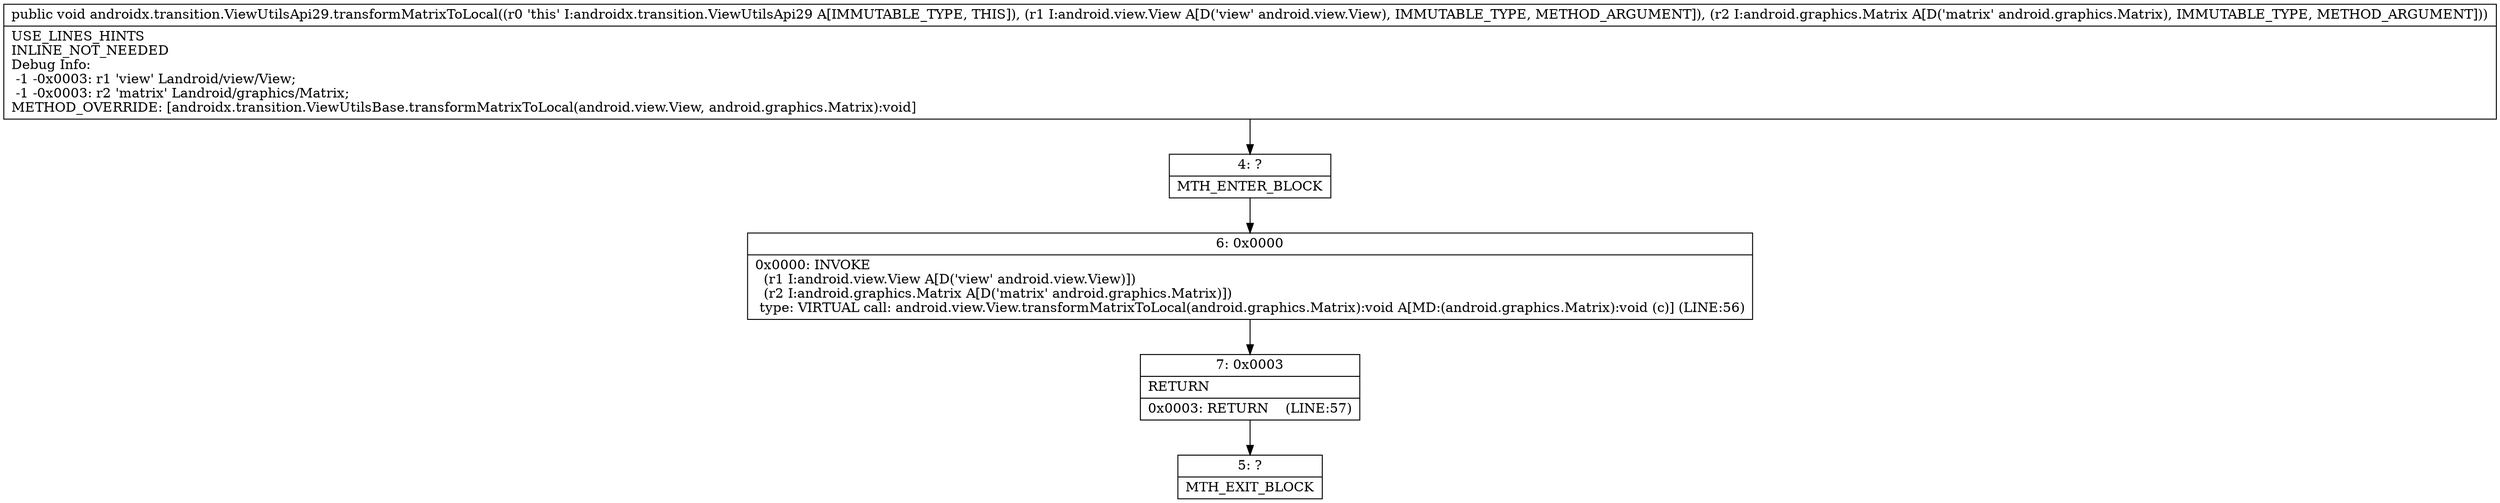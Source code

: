 digraph "CFG forandroidx.transition.ViewUtilsApi29.transformMatrixToLocal(Landroid\/view\/View;Landroid\/graphics\/Matrix;)V" {
Node_4 [shape=record,label="{4\:\ ?|MTH_ENTER_BLOCK\l}"];
Node_6 [shape=record,label="{6\:\ 0x0000|0x0000: INVOKE  \l  (r1 I:android.view.View A[D('view' android.view.View)])\l  (r2 I:android.graphics.Matrix A[D('matrix' android.graphics.Matrix)])\l type: VIRTUAL call: android.view.View.transformMatrixToLocal(android.graphics.Matrix):void A[MD:(android.graphics.Matrix):void (c)] (LINE:56)\l}"];
Node_7 [shape=record,label="{7\:\ 0x0003|RETURN\l|0x0003: RETURN    (LINE:57)\l}"];
Node_5 [shape=record,label="{5\:\ ?|MTH_EXIT_BLOCK\l}"];
MethodNode[shape=record,label="{public void androidx.transition.ViewUtilsApi29.transformMatrixToLocal((r0 'this' I:androidx.transition.ViewUtilsApi29 A[IMMUTABLE_TYPE, THIS]), (r1 I:android.view.View A[D('view' android.view.View), IMMUTABLE_TYPE, METHOD_ARGUMENT]), (r2 I:android.graphics.Matrix A[D('matrix' android.graphics.Matrix), IMMUTABLE_TYPE, METHOD_ARGUMENT]))  | USE_LINES_HINTS\lINLINE_NOT_NEEDED\lDebug Info:\l  \-1 \-0x0003: r1 'view' Landroid\/view\/View;\l  \-1 \-0x0003: r2 'matrix' Landroid\/graphics\/Matrix;\lMETHOD_OVERRIDE: [androidx.transition.ViewUtilsBase.transformMatrixToLocal(android.view.View, android.graphics.Matrix):void]\l}"];
MethodNode -> Node_4;Node_4 -> Node_6;
Node_6 -> Node_7;
Node_7 -> Node_5;
}

